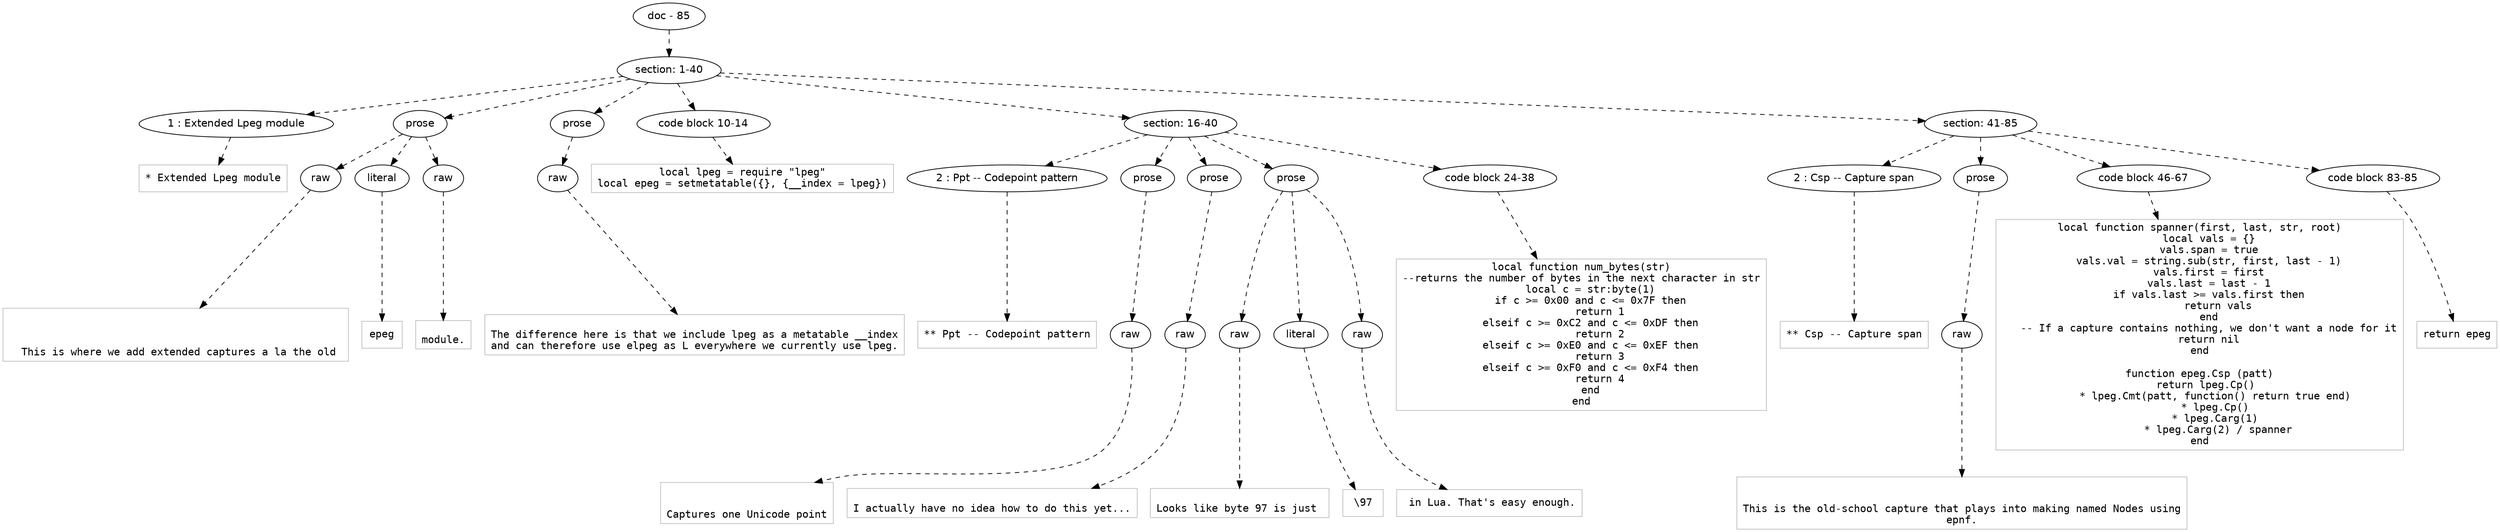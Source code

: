 digraph hierarchy {

node [fontname=Helvetica]
edge [style=dashed]

doc_0 [label="doc - 85"]


doc_0 -> { section_1}
{rank=same; section_1}

section_1 [label="section: 1-40"]


section_1 -> { header_2 prose_3 prose_4 codeblock_5 section_6 section_7}
{rank=same; header_2 prose_3 prose_4 codeblock_5 section_6 section_7}

header_2 [label="1 : Extended Lpeg module"]

prose_3 [label="prose"]

prose_4 [label="prose"]

codeblock_5 [label="code block 10-14"]

section_6 [label="section: 16-40"]

section_7 [label="section: 41-85"]


header_2 -> leaf_8
leaf_8  [color=Gray,shape=rectangle,fontname=Inconsolata,label="* Extended Lpeg module"]
prose_3 -> { raw_9 literal_10 raw_11}
{rank=same; raw_9 literal_10 raw_11}

raw_9 [label="raw"]

literal_10 [label="literal"]

raw_11 [label="raw"]


raw_9 -> leaf_12
leaf_12  [color=Gray,shape=rectangle,fontname=Inconsolata,label="


  This is where we add extended captures a la the old "]
literal_10 -> leaf_13
leaf_13  [color=Gray,shape=rectangle,fontname=Inconsolata,label="epeg"]
raw_11 -> leaf_14
leaf_14  [color=Gray,shape=rectangle,fontname=Inconsolata,label=" 
module.
"]
prose_4 -> { raw_15}
{rank=same; raw_15}

raw_15 [label="raw"]


raw_15 -> leaf_16
leaf_16  [color=Gray,shape=rectangle,fontname=Inconsolata,label="
The difference here is that we include lpeg as a metatable __index
and can therefore use elpeg as L everywhere we currently use lpeg.
"]
codeblock_5 -> leaf_17
leaf_17  [color=Gray,shape=rectangle,fontname=Inconsolata,label="local lpeg = require \"lpeg\"
local epeg = setmetatable({}, {__index = lpeg})
"]
section_6 -> { header_18 prose_19 prose_20 prose_21 codeblock_22}
{rank=same; header_18 prose_19 prose_20 prose_21 codeblock_22}

header_18 [label="2 : Ppt -- Codepoint pattern"]

prose_19 [label="prose"]

prose_20 [label="prose"]

prose_21 [label="prose"]

codeblock_22 [label="code block 24-38"]


header_18 -> leaf_23
leaf_23  [color=Gray,shape=rectangle,fontname=Inconsolata,label="** Ppt -- Codepoint pattern"]
prose_19 -> { raw_24}
{rank=same; raw_24}

raw_24 [label="raw"]


raw_24 -> leaf_25
leaf_25  [color=Gray,shape=rectangle,fontname=Inconsolata,label="

Captures one Unicode point
"]
prose_20 -> { raw_26}
{rank=same; raw_26}

raw_26 [label="raw"]


raw_26 -> leaf_27
leaf_27  [color=Gray,shape=rectangle,fontname=Inconsolata,label="
I actually have no idea how to do this yet...
"]
prose_21 -> { raw_28 literal_29 raw_30}
{rank=same; raw_28 literal_29 raw_30}

raw_28 [label="raw"]

literal_29 [label="literal"]

raw_30 [label="raw"]


raw_28 -> leaf_31
leaf_31  [color=Gray,shape=rectangle,fontname=Inconsolata,label="
Looks like byte 97 is just "]
literal_29 -> leaf_32
leaf_32  [color=Gray,shape=rectangle,fontname=Inconsolata,label="\\97"]
raw_30 -> leaf_33
leaf_33  [color=Gray,shape=rectangle,fontname=Inconsolata,label=" in Lua. That's easy enough.
"]
codeblock_22 -> leaf_34
leaf_34  [color=Gray,shape=rectangle,fontname=Inconsolata,label="local function num_bytes(str)
--returns the number of bytes in the next character in str
   local c = str:byte(1)
   if c >= 0x00 and c <= 0x7F then
      return 1
   elseif c >= 0xC2 and c <= 0xDF then
      return 2
   elseif c >= 0xE0 and c <= 0xEF then
      return 3
   elseif c >= 0xF0 and c <= 0xF4 then
      return 4
   end
end"]
section_7 -> { header_35 prose_36 codeblock_37 codeblock_38}
{rank=same; header_35 prose_36 codeblock_37 codeblock_38}

header_35 [label="2 : Csp -- Capture span"]

prose_36 [label="prose"]

codeblock_37 [label="code block 46-67"]

codeblock_38 [label="code block 83-85"]


header_35 -> leaf_39
leaf_39  [color=Gray,shape=rectangle,fontname=Inconsolata,label="** Csp -- Capture span"]
prose_36 -> { raw_40}
{rank=same; raw_40}

raw_40 [label="raw"]


raw_40 -> leaf_41
leaf_41  [color=Gray,shape=rectangle,fontname=Inconsolata,label="

This is the old-school capture that plays into making named Nodes using
epnf.
"]
codeblock_37 -> leaf_42
leaf_42  [color=Gray,shape=rectangle,fontname=Inconsolata,label="local function spanner(first, last, str, root)
   local vals = {}
   vals.span = true
   vals.val = string.sub(str, first, last - 1)
   vals.first = first
   vals.last = last - 1
   if vals.last >= vals.first then
      return vals
   end
   -- If a capture contains nothing, we don't want a node for it
   return nil
end

function epeg.Csp (patt)
   return lpeg.Cp() 
      * lpeg.Cmt(patt, function() return true end) 
      * lpeg.Cp() 
      * lpeg.Carg(1) 
      * lpeg.Carg(2) / spanner
end"]
codeblock_38 -> leaf_43
leaf_43  [color=Gray,shape=rectangle,fontname=Inconsolata,label="return epeg"]

}
